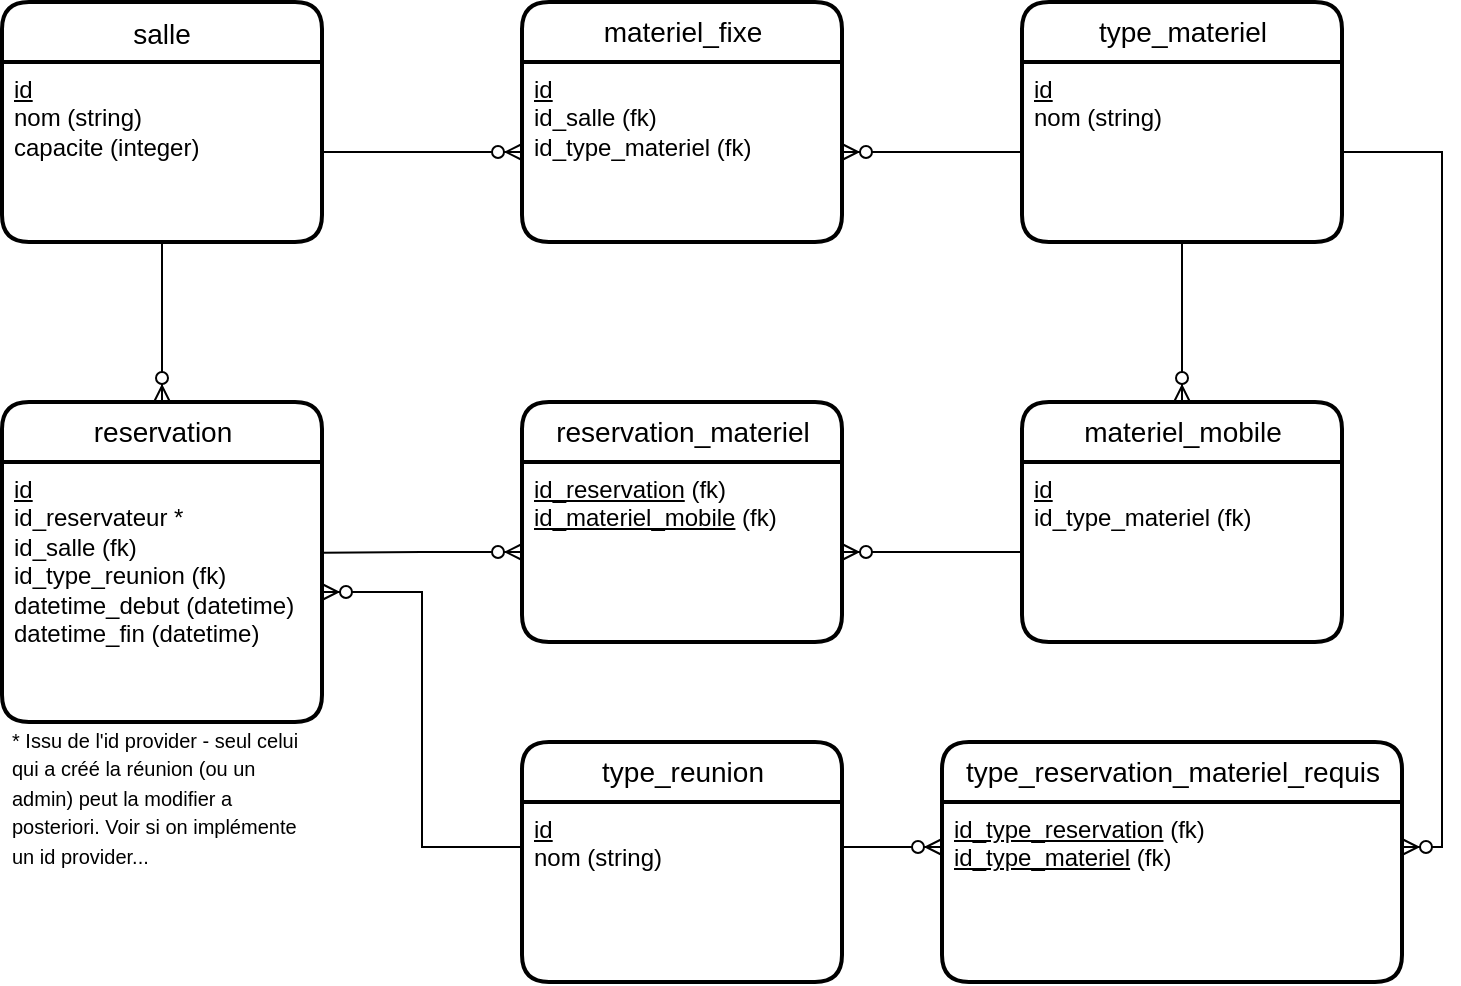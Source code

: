 <mxfile version="14.5.1" type="device"><diagram id="7uJkf47yAc6TiLyvkAlE" name="Page-1"><mxGraphModel dx="1024" dy="592" grid="1" gridSize="10" guides="1" tooltips="1" connect="1" arrows="1" fold="1" page="1" pageScale="1" pageWidth="827" pageHeight="1169" math="0" shadow="0"><root><mxCell id="0"/><mxCell id="1" parent="0"/><mxCell id="RB85ekbN9z4rmSrLU6lf-1" value="salle" style="swimlane;childLayout=stackLayout;horizontal=1;startSize=30;horizontalStack=0;rounded=1;fontSize=14;fontStyle=0;strokeWidth=2;resizeParent=0;resizeLast=1;shadow=0;dashed=0;align=center;" vertex="1" parent="1"><mxGeometry x="80" y="80" width="160" height="120" as="geometry"/></mxCell><mxCell id="RB85ekbN9z4rmSrLU6lf-2" value="&lt;u&gt;id&lt;/u&gt;&lt;br&gt;nom (string)&lt;br&gt;capacite (integer)" style="align=left;strokeColor=none;fillColor=none;spacingLeft=4;fontSize=12;verticalAlign=top;resizable=0;rotatable=0;part=1;fontStyle=0;html=1;" vertex="1" parent="RB85ekbN9z4rmSrLU6lf-1"><mxGeometry y="30" width="160" height="90" as="geometry"/></mxCell><mxCell id="RB85ekbN9z4rmSrLU6lf-4" value="type_materiel" style="swimlane;childLayout=stackLayout;horizontal=1;startSize=30;horizontalStack=0;rounded=1;fontSize=14;fontStyle=0;strokeWidth=2;resizeParent=0;resizeLast=1;shadow=0;dashed=0;align=center;html=1;" vertex="1" parent="1"><mxGeometry x="590" y="80" width="160" height="120" as="geometry"/></mxCell><mxCell id="RB85ekbN9z4rmSrLU6lf-5" value="&lt;u&gt;id&lt;/u&gt;&lt;br&gt;nom (string)" style="align=left;strokeColor=none;fillColor=none;spacingLeft=4;fontSize=12;verticalAlign=top;resizable=0;rotatable=0;part=1;fontStyle=0;html=1;" vertex="1" parent="RB85ekbN9z4rmSrLU6lf-4"><mxGeometry y="30" width="160" height="90" as="geometry"/></mxCell><mxCell id="RB85ekbN9z4rmSrLU6lf-6" value="materiel_fixe" style="swimlane;childLayout=stackLayout;horizontal=1;startSize=30;horizontalStack=0;rounded=1;fontSize=14;fontStyle=0;strokeWidth=2;resizeParent=0;resizeLast=1;shadow=0;dashed=0;align=center;html=1;" vertex="1" parent="1"><mxGeometry x="340" y="80" width="160" height="120" as="geometry"/></mxCell><mxCell id="RB85ekbN9z4rmSrLU6lf-7" value="&lt;u&gt;id&lt;br&gt;&lt;/u&gt;id_salle (fk)&lt;br&gt;id_type_materiel (fk)" style="align=left;strokeColor=none;fillColor=none;spacingLeft=4;fontSize=12;verticalAlign=top;resizable=0;rotatable=0;part=1;fontStyle=0;html=1;" vertex="1" parent="RB85ekbN9z4rmSrLU6lf-6"><mxGeometry y="30" width="160" height="90" as="geometry"/></mxCell><mxCell id="RB85ekbN9z4rmSrLU6lf-8" style="edgeStyle=orthogonalEdgeStyle;rounded=0;orthogonalLoop=1;jettySize=auto;html=1;exitX=0;exitY=0.5;exitDx=0;exitDy=0;entryX=1;entryY=0.5;entryDx=0;entryDy=0;endArrow=none;endFill=0;startArrow=ERzeroToMany;startFill=1;" edge="1" parent="1" source="RB85ekbN9z4rmSrLU6lf-7" target="RB85ekbN9z4rmSrLU6lf-2"><mxGeometry relative="1" as="geometry"/></mxCell><mxCell id="RB85ekbN9z4rmSrLU6lf-9" style="edgeStyle=orthogonalEdgeStyle;rounded=0;orthogonalLoop=1;jettySize=auto;html=1;exitX=1;exitY=0.5;exitDx=0;exitDy=0;entryX=0;entryY=0.5;entryDx=0;entryDy=0;startArrow=ERzeroToMany;startFill=1;endArrow=none;endFill=0;" edge="1" parent="1" source="RB85ekbN9z4rmSrLU6lf-7" target="RB85ekbN9z4rmSrLU6lf-5"><mxGeometry relative="1" as="geometry"/></mxCell><mxCell id="RB85ekbN9z4rmSrLU6lf-19" style="edgeStyle=orthogonalEdgeStyle;rounded=0;orthogonalLoop=1;jettySize=auto;html=1;exitX=0.5;exitY=0;exitDx=0;exitDy=0;entryX=0.5;entryY=1;entryDx=0;entryDy=0;startArrow=ERzeroToMany;startFill=1;endArrow=none;endFill=0;" edge="1" parent="1" source="RB85ekbN9z4rmSrLU6lf-10" target="RB85ekbN9z4rmSrLU6lf-2"><mxGeometry relative="1" as="geometry"/></mxCell><mxCell id="RB85ekbN9z4rmSrLU6lf-10" value="reservation" style="swimlane;childLayout=stackLayout;horizontal=1;startSize=30;horizontalStack=0;rounded=1;fontSize=14;fontStyle=0;strokeWidth=2;resizeParent=0;resizeLast=1;shadow=0;dashed=0;align=center;html=1;" vertex="1" parent="1"><mxGeometry x="80" y="280" width="160" height="160" as="geometry"><mxRectangle x="80" y="230" width="100" height="30" as="alternateBounds"/></mxGeometry></mxCell><mxCell id="RB85ekbN9z4rmSrLU6lf-11" value="&lt;u&gt;id&lt;br&gt;&lt;/u&gt;id_reservateur *&lt;br&gt;id_salle (fk)&lt;br&gt;id_type_reunion (fk)&lt;br&gt;datetime_debut (datetime)&lt;br&gt;datetime_fin (datetime)" style="align=left;strokeColor=none;fillColor=none;spacingLeft=4;fontSize=12;verticalAlign=top;resizable=0;rotatable=0;part=1;html=1;" vertex="1" parent="RB85ekbN9z4rmSrLU6lf-10"><mxGeometry y="30" width="160" height="130" as="geometry"/></mxCell><mxCell id="RB85ekbN9z4rmSrLU6lf-18" value="&lt;p&gt;&lt;span style=&quot;font-weight: normal&quot;&gt;&lt;font style=&quot;font-size: 10px&quot;&gt;* Issu de l'id provider - seul celui qui a créé la réunion (ou un admin) peut la modifier a posteriori. Voir si on implémente un id provider...&lt;/font&gt;&lt;/span&gt;&lt;/p&gt;" style="text;html=1;strokeColor=none;fillColor=none;spacing=5;spacingTop=-20;whiteSpace=wrap;overflow=hidden;rounded=0;" vertex="1" parent="1"><mxGeometry x="80" y="440" width="160" height="100" as="geometry"/></mxCell><mxCell id="RB85ekbN9z4rmSrLU6lf-22" style="edgeStyle=orthogonalEdgeStyle;rounded=0;orthogonalLoop=1;jettySize=auto;html=1;exitX=0.5;exitY=0;exitDx=0;exitDy=0;entryX=0.5;entryY=1;entryDx=0;entryDy=0;startArrow=ERzeroToMany;startFill=1;endArrow=none;endFill=0;" edge="1" parent="1" source="RB85ekbN9z4rmSrLU6lf-20" target="RB85ekbN9z4rmSrLU6lf-5"><mxGeometry relative="1" as="geometry"/></mxCell><mxCell id="RB85ekbN9z4rmSrLU6lf-20" value="materiel_mobile" style="swimlane;childLayout=stackLayout;horizontal=1;startSize=30;horizontalStack=0;rounded=1;fontSize=14;fontStyle=0;strokeWidth=2;resizeParent=0;resizeLast=1;shadow=0;dashed=0;align=center;html=1;" vertex="1" parent="1"><mxGeometry x="590" y="280" width="160" height="120" as="geometry"/></mxCell><mxCell id="RB85ekbN9z4rmSrLU6lf-21" value="&lt;u&gt;id&lt;br&gt;&lt;/u&gt;id_type_materiel (fk)" style="align=left;strokeColor=none;fillColor=none;spacingLeft=4;fontSize=12;verticalAlign=top;resizable=0;rotatable=0;part=1;html=1;" vertex="1" parent="RB85ekbN9z4rmSrLU6lf-20"><mxGeometry y="30" width="160" height="90" as="geometry"/></mxCell><mxCell id="RB85ekbN9z4rmSrLU6lf-23" value="reservation_materiel" style="swimlane;childLayout=stackLayout;horizontal=1;startSize=30;horizontalStack=0;rounded=1;fontSize=14;fontStyle=0;strokeWidth=2;resizeParent=0;resizeLast=1;shadow=0;dashed=0;align=center;html=1;" vertex="1" parent="1"><mxGeometry x="340" y="280" width="160" height="120" as="geometry"/></mxCell><mxCell id="RB85ekbN9z4rmSrLU6lf-24" value="&lt;u&gt;id_reservation&lt;/u&gt; (fk)&lt;br&gt;&lt;u&gt;id_materiel_mobile&lt;/u&gt; (fk)" style="align=left;strokeColor=none;fillColor=none;spacingLeft=4;fontSize=12;verticalAlign=top;resizable=0;rotatable=0;part=1;html=1;" vertex="1" parent="RB85ekbN9z4rmSrLU6lf-23"><mxGeometry y="30" width="160" height="90" as="geometry"/></mxCell><mxCell id="RB85ekbN9z4rmSrLU6lf-25" style="edgeStyle=orthogonalEdgeStyle;rounded=0;orthogonalLoop=1;jettySize=auto;html=1;exitX=0;exitY=0.5;exitDx=0;exitDy=0;entryX=1;entryY=0.349;entryDx=0;entryDy=0;entryPerimeter=0;startArrow=ERzeroToMany;startFill=1;endArrow=none;endFill=0;" edge="1" parent="1" source="RB85ekbN9z4rmSrLU6lf-24" target="RB85ekbN9z4rmSrLU6lf-11"><mxGeometry relative="1" as="geometry"/></mxCell><mxCell id="RB85ekbN9z4rmSrLU6lf-26" style="edgeStyle=orthogonalEdgeStyle;rounded=0;orthogonalLoop=1;jettySize=auto;html=1;exitX=1;exitY=0.5;exitDx=0;exitDy=0;entryX=0;entryY=0.5;entryDx=0;entryDy=0;startArrow=ERzeroToMany;startFill=1;endArrow=none;endFill=0;" edge="1" parent="1" source="RB85ekbN9z4rmSrLU6lf-24" target="RB85ekbN9z4rmSrLU6lf-21"><mxGeometry relative="1" as="geometry"/></mxCell><mxCell id="RB85ekbN9z4rmSrLU6lf-27" value="type_reunion" style="swimlane;childLayout=stackLayout;horizontal=1;startSize=30;horizontalStack=0;rounded=1;fontSize=14;fontStyle=0;strokeWidth=2;resizeParent=0;resizeLast=1;shadow=0;dashed=0;align=center;html=1;" vertex="1" parent="1"><mxGeometry x="340" y="450" width="160" height="120" as="geometry"/></mxCell><mxCell id="RB85ekbN9z4rmSrLU6lf-28" value="&lt;u&gt;id&lt;/u&gt;&lt;br&gt;nom (string)" style="align=left;strokeColor=none;fillColor=none;spacingLeft=4;fontSize=12;verticalAlign=top;resizable=0;rotatable=0;part=1;html=1;" vertex="1" parent="RB85ekbN9z4rmSrLU6lf-27"><mxGeometry y="30" width="160" height="90" as="geometry"/></mxCell><mxCell id="RB85ekbN9z4rmSrLU6lf-30" style="edgeStyle=orthogonalEdgeStyle;rounded=0;orthogonalLoop=1;jettySize=auto;html=1;exitX=1;exitY=0.5;exitDx=0;exitDy=0;entryX=0;entryY=0.25;entryDx=0;entryDy=0;startArrow=ERzeroToMany;startFill=1;endArrow=none;endFill=0;" edge="1" parent="1" source="RB85ekbN9z4rmSrLU6lf-11" target="RB85ekbN9z4rmSrLU6lf-28"><mxGeometry relative="1" as="geometry"/></mxCell><mxCell id="RB85ekbN9z4rmSrLU6lf-31" value="type_reservation_materiel_requis" style="swimlane;childLayout=stackLayout;horizontal=1;startSize=30;horizontalStack=0;rounded=1;fontSize=14;fontStyle=0;strokeWidth=2;resizeParent=0;resizeLast=1;shadow=0;dashed=0;align=center;html=1;" vertex="1" parent="1"><mxGeometry x="550" y="450" width="230" height="120" as="geometry"/></mxCell><mxCell id="RB85ekbN9z4rmSrLU6lf-32" value="&lt;u&gt;id_type_reservation&lt;/u&gt; (fk)&lt;br&gt;&lt;u&gt;id_type_materiel&lt;/u&gt; (fk)" style="align=left;strokeColor=none;fillColor=none;spacingLeft=4;fontSize=12;verticalAlign=top;resizable=0;rotatable=0;part=1;html=1;" vertex="1" parent="RB85ekbN9z4rmSrLU6lf-31"><mxGeometry y="30" width="230" height="90" as="geometry"/></mxCell><mxCell id="RB85ekbN9z4rmSrLU6lf-33" style="edgeStyle=orthogonalEdgeStyle;rounded=0;orthogonalLoop=1;jettySize=auto;html=1;exitX=0;exitY=0.25;exitDx=0;exitDy=0;entryX=1;entryY=0.25;entryDx=0;entryDy=0;startArrow=ERzeroToMany;startFill=1;endArrow=none;endFill=0;" edge="1" parent="1" source="RB85ekbN9z4rmSrLU6lf-32" target="RB85ekbN9z4rmSrLU6lf-28"><mxGeometry relative="1" as="geometry"/></mxCell><mxCell id="RB85ekbN9z4rmSrLU6lf-34" style="edgeStyle=orthogonalEdgeStyle;rounded=0;orthogonalLoop=1;jettySize=auto;html=1;exitX=1;exitY=0.25;exitDx=0;exitDy=0;entryX=1;entryY=0.5;entryDx=0;entryDy=0;startArrow=ERzeroToMany;startFill=1;endArrow=none;endFill=0;" edge="1" parent="1" source="RB85ekbN9z4rmSrLU6lf-32" target="RB85ekbN9z4rmSrLU6lf-5"><mxGeometry relative="1" as="geometry"/></mxCell></root></mxGraphModel></diagram></mxfile>